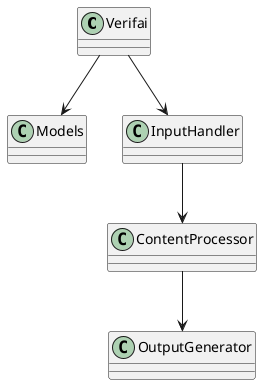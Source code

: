## 🧠 Arquitetura VerifAI

```plantuml
@startuml verifica_ai
class Verifai
class Models
class InputHandler
class ContentProcessor
class OutputGenerator

Verifai --> Models
Verifai --> InputHandler
InputHandler --> ContentProcessor
ContentProcessor --> OutputGenerator
@enduml
